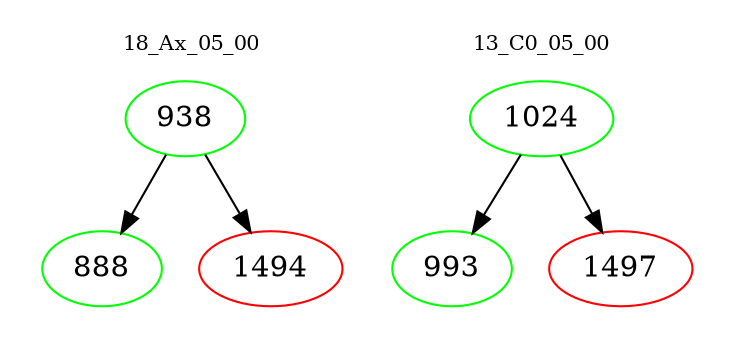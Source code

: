 digraph{
subgraph cluster_0 {
color = white
label = "18_Ax_05_00";
fontsize=10;
T0_938 [label="938", color="green"]
T0_938 -> T0_888 [color="black"]
T0_888 [label="888", color="green"]
T0_938 -> T0_1494 [color="black"]
T0_1494 [label="1494", color="red"]
}
subgraph cluster_1 {
color = white
label = "13_C0_05_00";
fontsize=10;
T1_1024 [label="1024", color="green"]
T1_1024 -> T1_993 [color="black"]
T1_993 [label="993", color="green"]
T1_1024 -> T1_1497 [color="black"]
T1_1497 [label="1497", color="red"]
}
}
